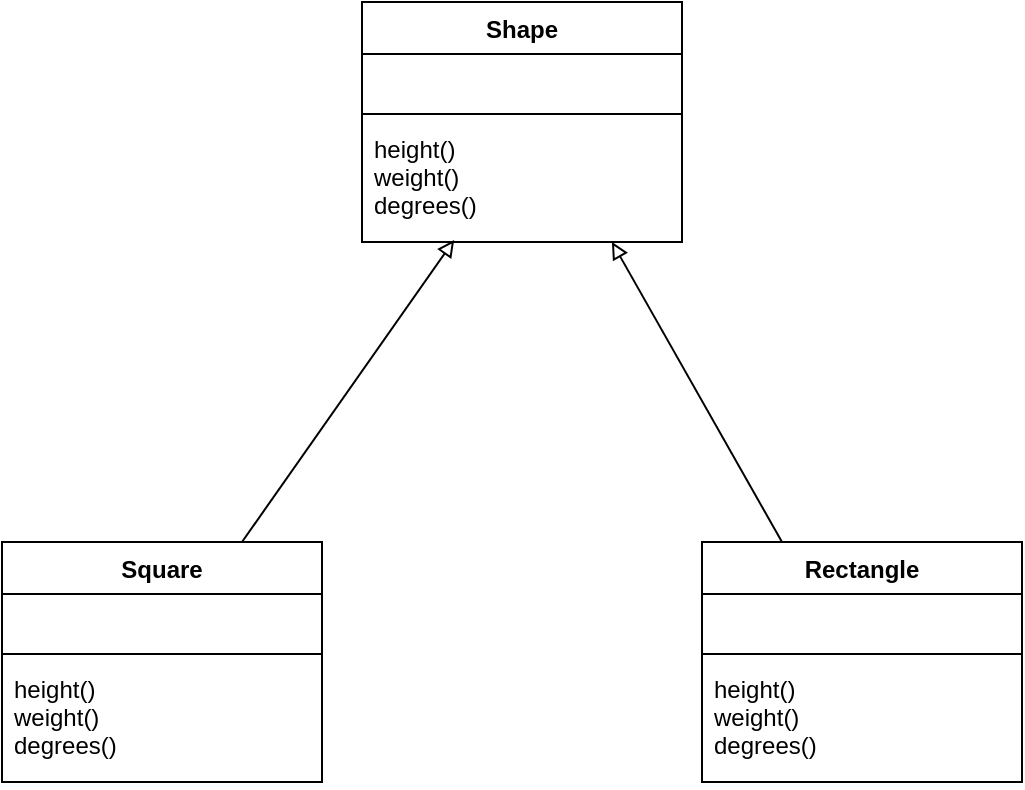 <mxfile version="18.1.1" type="device"><diagram id="btHDv3sjgyOfhY9hwRrx" name="第1頁"><mxGraphModel dx="1422" dy="794" grid="1" gridSize="10" guides="1" tooltips="1" connect="1" arrows="1" fold="1" page="1" pageScale="1" pageWidth="827" pageHeight="1169" math="0" shadow="0"><root><mxCell id="0"/><mxCell id="1" parent="0"/><mxCell id="3HXqO32CBCZTA_ezE1TN-5" value="Square" style="swimlane;fontStyle=1;align=center;verticalAlign=top;childLayout=stackLayout;horizontal=1;startSize=26;horizontalStack=0;resizeParent=1;resizeParentMax=0;resizeLast=0;collapsible=1;marginBottom=0;" vertex="1" parent="1"><mxGeometry x="130" y="380" width="160" height="120" as="geometry"/></mxCell><mxCell id="3HXqO32CBCZTA_ezE1TN-6" value=" " style="text;strokeColor=none;fillColor=none;align=left;verticalAlign=top;spacingLeft=4;spacingRight=4;overflow=hidden;rotatable=0;points=[[0,0.5],[1,0.5]];portConstraint=eastwest;" vertex="1" parent="3HXqO32CBCZTA_ezE1TN-5"><mxGeometry y="26" width="160" height="26" as="geometry"/></mxCell><mxCell id="3HXqO32CBCZTA_ezE1TN-7" value="" style="line;strokeWidth=1;fillColor=none;align=left;verticalAlign=middle;spacingTop=-1;spacingLeft=3;spacingRight=3;rotatable=0;labelPosition=right;points=[];portConstraint=eastwest;" vertex="1" parent="3HXqO32CBCZTA_ezE1TN-5"><mxGeometry y="52" width="160" height="8" as="geometry"/></mxCell><mxCell id="3HXqO32CBCZTA_ezE1TN-8" value="height()&#10;weight()&#10;degrees()" style="text;strokeColor=none;fillColor=none;align=left;verticalAlign=top;spacingLeft=4;spacingRight=4;overflow=hidden;rotatable=0;points=[[0,0.5],[1,0.5]];portConstraint=eastwest;" vertex="1" parent="3HXqO32CBCZTA_ezE1TN-5"><mxGeometry y="60" width="160" height="60" as="geometry"/></mxCell><mxCell id="3HXqO32CBCZTA_ezE1TN-9" value="Rectangle" style="swimlane;fontStyle=1;align=center;verticalAlign=top;childLayout=stackLayout;horizontal=1;startSize=26;horizontalStack=0;resizeParent=1;resizeParentMax=0;resizeLast=0;collapsible=1;marginBottom=0;" vertex="1" parent="1"><mxGeometry x="480" y="380" width="160" height="120" as="geometry"/></mxCell><mxCell id="3HXqO32CBCZTA_ezE1TN-10" value=" " style="text;strokeColor=none;fillColor=none;align=left;verticalAlign=top;spacingLeft=4;spacingRight=4;overflow=hidden;rotatable=0;points=[[0,0.5],[1,0.5]];portConstraint=eastwest;" vertex="1" parent="3HXqO32CBCZTA_ezE1TN-9"><mxGeometry y="26" width="160" height="26" as="geometry"/></mxCell><mxCell id="3HXqO32CBCZTA_ezE1TN-11" value="" style="line;strokeWidth=1;fillColor=none;align=left;verticalAlign=middle;spacingTop=-1;spacingLeft=3;spacingRight=3;rotatable=0;labelPosition=right;points=[];portConstraint=eastwest;" vertex="1" parent="3HXqO32CBCZTA_ezE1TN-9"><mxGeometry y="52" width="160" height="8" as="geometry"/></mxCell><mxCell id="3HXqO32CBCZTA_ezE1TN-12" value="height()&#10;weight()&#10;degrees()" style="text;strokeColor=none;fillColor=none;align=left;verticalAlign=top;spacingLeft=4;spacingRight=4;overflow=hidden;rotatable=0;points=[[0,0.5],[1,0.5]];portConstraint=eastwest;" vertex="1" parent="3HXqO32CBCZTA_ezE1TN-9"><mxGeometry y="60" width="160" height="60" as="geometry"/></mxCell><mxCell id="3HXqO32CBCZTA_ezE1TN-13" value="" style="endArrow=block;endFill=0;html=1;rounded=0;exitX=0.75;exitY=0;exitDx=0;exitDy=0;entryX=0.288;entryY=0.983;entryDx=0;entryDy=0;entryPerimeter=0;" edge="1" parent="1" source="3HXqO32CBCZTA_ezE1TN-5" target="3HXqO32CBCZTA_ezE1TN-18"><mxGeometry width="160" relative="1" as="geometry"><mxPoint x="250" y="280" as="sourcePoint"/><mxPoint x="348" y="246" as="targetPoint"/></mxGeometry></mxCell><mxCell id="3HXqO32CBCZTA_ezE1TN-14" value="" style="endArrow=block;endFill=0;html=1;rounded=0;exitX=0.25;exitY=0;exitDx=0;exitDy=0;entryX=0.781;entryY=1;entryDx=0;entryDy=0;entryPerimeter=0;" edge="1" parent="1" source="3HXqO32CBCZTA_ezE1TN-9" target="3HXqO32CBCZTA_ezE1TN-18"><mxGeometry width="160" relative="1" as="geometry"><mxPoint x="380" y="394" as="sourcePoint"/><mxPoint x="423.04" y="248.99" as="targetPoint"/></mxGeometry></mxCell><mxCell id="3HXqO32CBCZTA_ezE1TN-15" value="Shape" style="swimlane;fontStyle=1;align=center;verticalAlign=top;childLayout=stackLayout;horizontal=1;startSize=26;horizontalStack=0;resizeParent=1;resizeParentMax=0;resizeLast=0;collapsible=1;marginBottom=0;" vertex="1" parent="1"><mxGeometry x="310" y="110" width="160" height="120" as="geometry"/></mxCell><mxCell id="3HXqO32CBCZTA_ezE1TN-16" value=" " style="text;strokeColor=none;fillColor=none;align=left;verticalAlign=top;spacingLeft=4;spacingRight=4;overflow=hidden;rotatable=0;points=[[0,0.5],[1,0.5]];portConstraint=eastwest;" vertex="1" parent="3HXqO32CBCZTA_ezE1TN-15"><mxGeometry y="26" width="160" height="26" as="geometry"/></mxCell><mxCell id="3HXqO32CBCZTA_ezE1TN-17" value="" style="line;strokeWidth=1;fillColor=none;align=left;verticalAlign=middle;spacingTop=-1;spacingLeft=3;spacingRight=3;rotatable=0;labelPosition=right;points=[];portConstraint=eastwest;" vertex="1" parent="3HXqO32CBCZTA_ezE1TN-15"><mxGeometry y="52" width="160" height="8" as="geometry"/></mxCell><mxCell id="3HXqO32CBCZTA_ezE1TN-18" value="height()&#10;weight()&#10;degrees()" style="text;strokeColor=none;fillColor=none;align=left;verticalAlign=top;spacingLeft=4;spacingRight=4;overflow=hidden;rotatable=0;points=[[0,0.5],[1,0.5]];portConstraint=eastwest;" vertex="1" parent="3HXqO32CBCZTA_ezE1TN-15"><mxGeometry y="60" width="160" height="60" as="geometry"/></mxCell></root></mxGraphModel></diagram></mxfile>